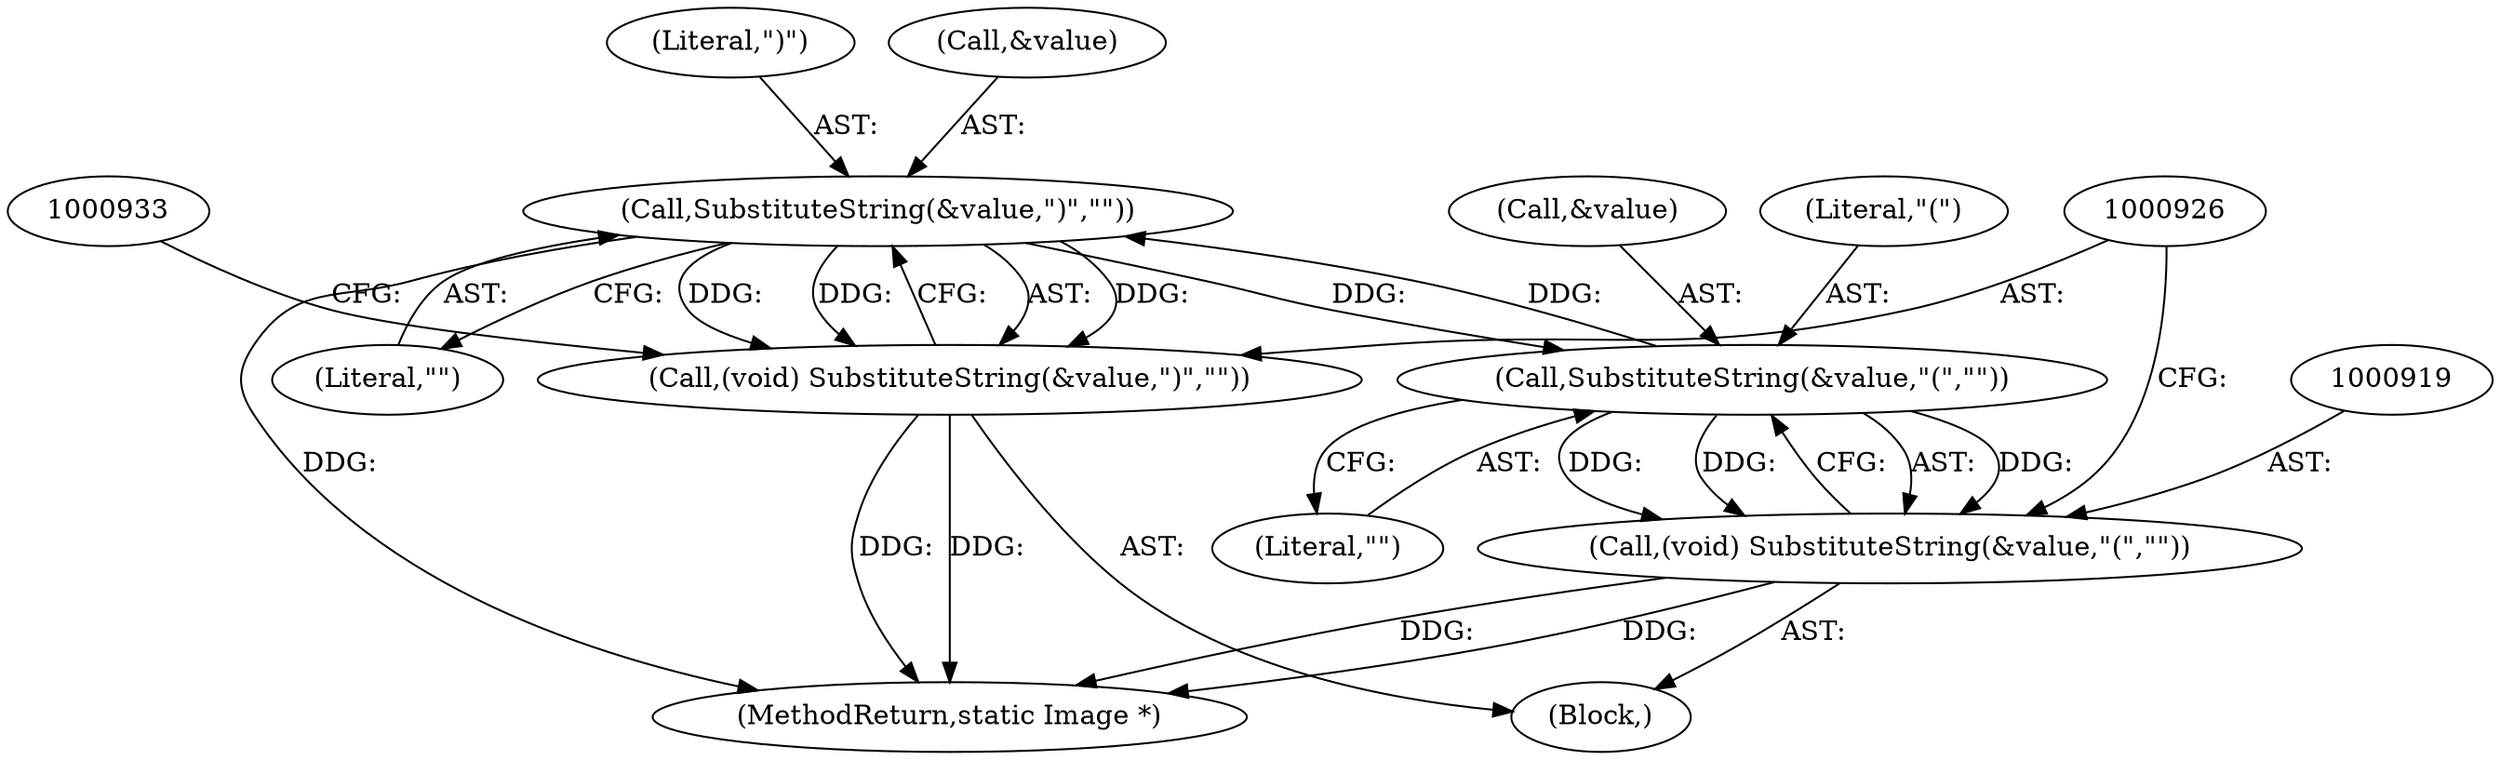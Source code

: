 digraph "0_ImageMagick6_35ccb468ee2dcbe8ce9cf1e2f1957acc27f54c34@pointer" {
"1000927" [label="(Call,SubstituteString(&value,\")\",\"\"))"];
"1000920" [label="(Call,SubstituteString(&value,\"(\",\"\"))"];
"1000927" [label="(Call,SubstituteString(&value,\")\",\"\"))"];
"1000918" [label="(Call,(void) SubstituteString(&value,\"(\",\"\"))"];
"1000925" [label="(Call,(void) SubstituteString(&value,\")\",\"\"))"];
"1000930" [label="(Literal,\")\")"];
"1000879" [label="(Block,)"];
"1000923" [label="(Literal,\"(\")"];
"1000928" [label="(Call,&value)"];
"1000920" [label="(Call,SubstituteString(&value,\"(\",\"\"))"];
"1000924" [label="(Literal,\"\")"];
"1000925" [label="(Call,(void) SubstituteString(&value,\")\",\"\"))"];
"1000921" [label="(Call,&value)"];
"1000927" [label="(Call,SubstituteString(&value,\")\",\"\"))"];
"1002380" [label="(MethodReturn,static Image *)"];
"1000931" [label="(Literal,\"\")"];
"1000918" [label="(Call,(void) SubstituteString(&value,\"(\",\"\"))"];
"1000927" -> "1000925"  [label="AST: "];
"1000927" -> "1000931"  [label="CFG: "];
"1000928" -> "1000927"  [label="AST: "];
"1000930" -> "1000927"  [label="AST: "];
"1000931" -> "1000927"  [label="AST: "];
"1000925" -> "1000927"  [label="CFG: "];
"1000927" -> "1002380"  [label="DDG: "];
"1000927" -> "1000920"  [label="DDG: "];
"1000927" -> "1000925"  [label="DDG: "];
"1000927" -> "1000925"  [label="DDG: "];
"1000927" -> "1000925"  [label="DDG: "];
"1000920" -> "1000927"  [label="DDG: "];
"1000920" -> "1000918"  [label="AST: "];
"1000920" -> "1000924"  [label="CFG: "];
"1000921" -> "1000920"  [label="AST: "];
"1000923" -> "1000920"  [label="AST: "];
"1000924" -> "1000920"  [label="AST: "];
"1000918" -> "1000920"  [label="CFG: "];
"1000920" -> "1000918"  [label="DDG: "];
"1000920" -> "1000918"  [label="DDG: "];
"1000920" -> "1000918"  [label="DDG: "];
"1000918" -> "1000879"  [label="AST: "];
"1000919" -> "1000918"  [label="AST: "];
"1000926" -> "1000918"  [label="CFG: "];
"1000918" -> "1002380"  [label="DDG: "];
"1000918" -> "1002380"  [label="DDG: "];
"1000925" -> "1000879"  [label="AST: "];
"1000926" -> "1000925"  [label="AST: "];
"1000933" -> "1000925"  [label="CFG: "];
"1000925" -> "1002380"  [label="DDG: "];
"1000925" -> "1002380"  [label="DDG: "];
}
